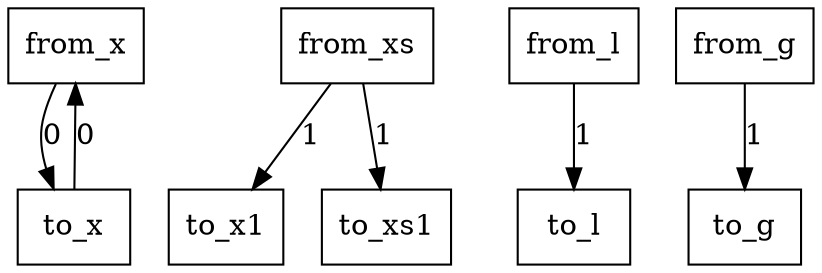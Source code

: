digraph {
    graph [rankdir=TB
          ,bgcolor=transparent];
    node [shape=box
         ,fillcolor=white
         ,style=filled];
    0 [label=<from_x>];
    1 [label=<from_xs>];
    2 [label=<from_l>];
    3 [label=<from_g>];
    4 [label=<to_x1>];
    5 [label=<to_x>];
    6 [label=<to_l>];
    7 [label=<to_xs1>];
    8 [label=<to_g>];
    0 -> 5 [label=0];
    1 -> 4 [label=1];
    1 -> 7 [label=1];
    2 -> 6 [label=1];
    3 -> 8 [label=1];
    5 -> 0 [label=0];
}